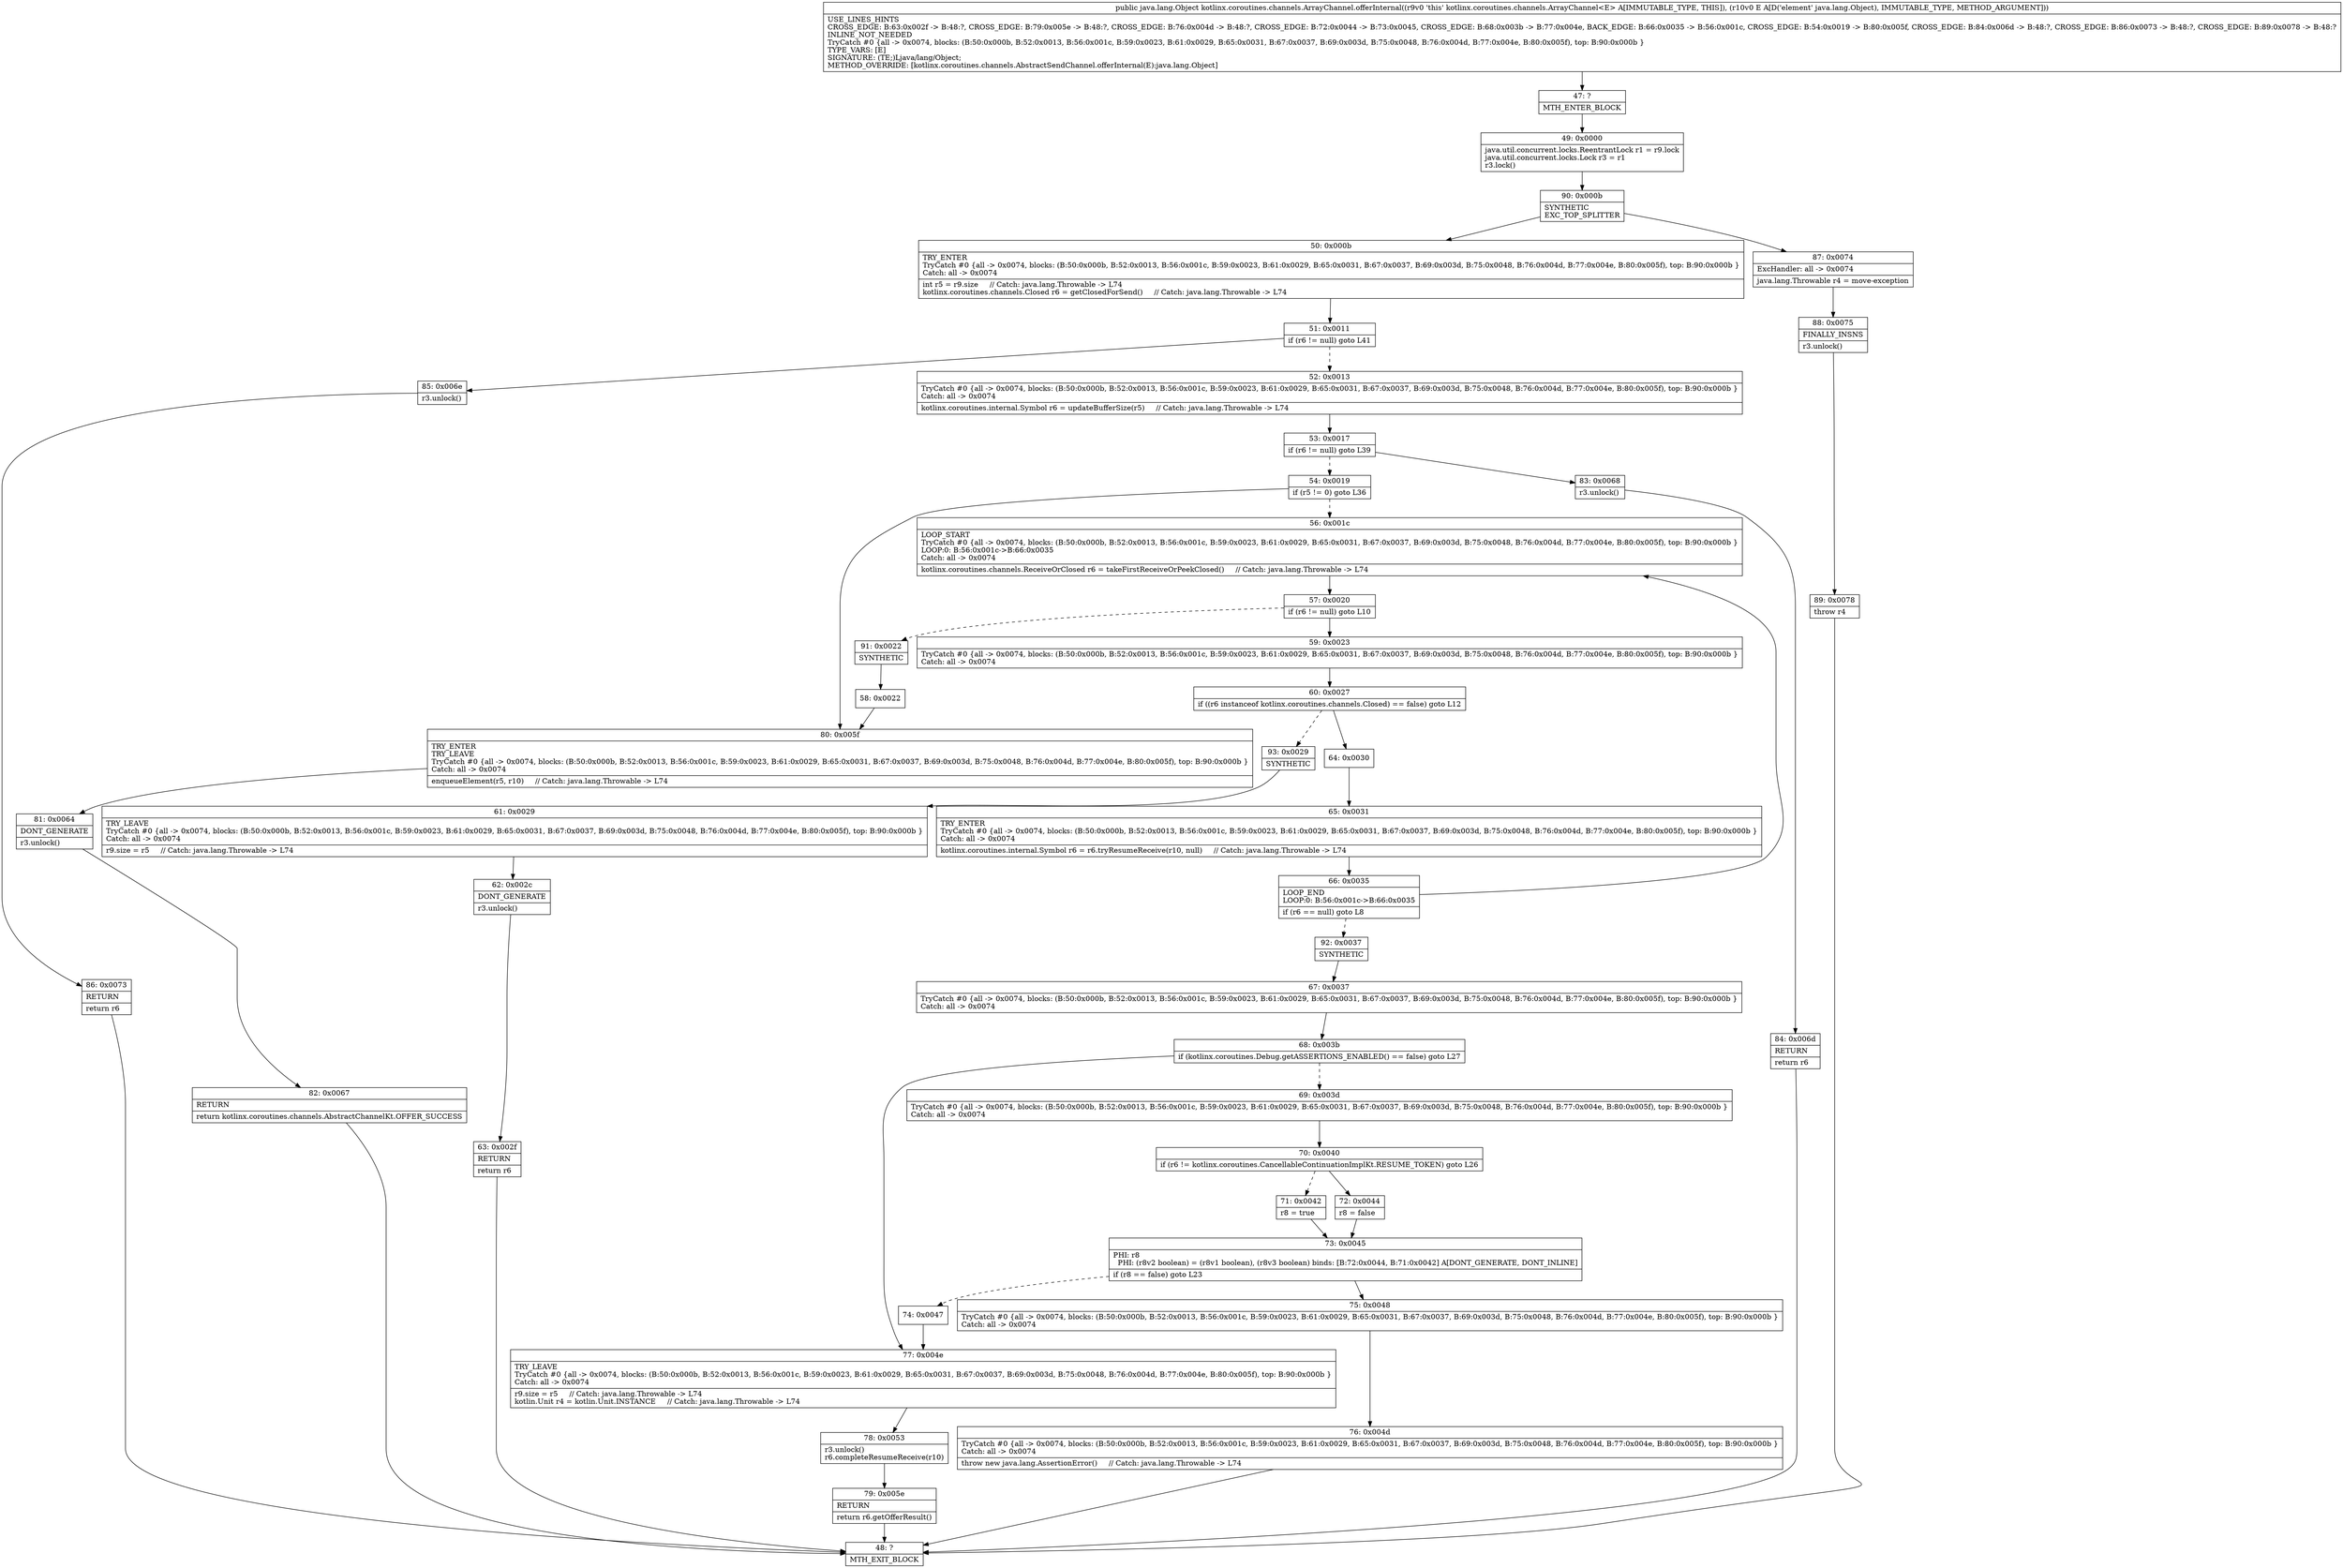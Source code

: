 digraph "CFG forkotlinx.coroutines.channels.ArrayChannel.offerInternal(Ljava\/lang\/Object;)Ljava\/lang\/Object;" {
Node_47 [shape=record,label="{47\:\ ?|MTH_ENTER_BLOCK\l}"];
Node_49 [shape=record,label="{49\:\ 0x0000|java.util.concurrent.locks.ReentrantLock r1 = r9.lock\ljava.util.concurrent.locks.Lock r3 = r1\lr3.lock()\l}"];
Node_90 [shape=record,label="{90\:\ 0x000b|SYNTHETIC\lEXC_TOP_SPLITTER\l}"];
Node_50 [shape=record,label="{50\:\ 0x000b|TRY_ENTER\lTryCatch #0 \{all \-\> 0x0074, blocks: (B:50:0x000b, B:52:0x0013, B:56:0x001c, B:59:0x0023, B:61:0x0029, B:65:0x0031, B:67:0x0037, B:69:0x003d, B:75:0x0048, B:76:0x004d, B:77:0x004e, B:80:0x005f), top: B:90:0x000b \}\lCatch: all \-\> 0x0074\l|int r5 = r9.size     \/\/ Catch: java.lang.Throwable \-\> L74\lkotlinx.coroutines.channels.Closed r6 = getClosedForSend()     \/\/ Catch: java.lang.Throwable \-\> L74\l}"];
Node_51 [shape=record,label="{51\:\ 0x0011|if (r6 != null) goto L41\l}"];
Node_52 [shape=record,label="{52\:\ 0x0013|TryCatch #0 \{all \-\> 0x0074, blocks: (B:50:0x000b, B:52:0x0013, B:56:0x001c, B:59:0x0023, B:61:0x0029, B:65:0x0031, B:67:0x0037, B:69:0x003d, B:75:0x0048, B:76:0x004d, B:77:0x004e, B:80:0x005f), top: B:90:0x000b \}\lCatch: all \-\> 0x0074\l|kotlinx.coroutines.internal.Symbol r6 = updateBufferSize(r5)     \/\/ Catch: java.lang.Throwable \-\> L74\l}"];
Node_53 [shape=record,label="{53\:\ 0x0017|if (r6 != null) goto L39\l}"];
Node_54 [shape=record,label="{54\:\ 0x0019|if (r5 != 0) goto L36\l}"];
Node_56 [shape=record,label="{56\:\ 0x001c|LOOP_START\lTryCatch #0 \{all \-\> 0x0074, blocks: (B:50:0x000b, B:52:0x0013, B:56:0x001c, B:59:0x0023, B:61:0x0029, B:65:0x0031, B:67:0x0037, B:69:0x003d, B:75:0x0048, B:76:0x004d, B:77:0x004e, B:80:0x005f), top: B:90:0x000b \}\lLOOP:0: B:56:0x001c\-\>B:66:0x0035\lCatch: all \-\> 0x0074\l|kotlinx.coroutines.channels.ReceiveOrClosed r6 = takeFirstReceiveOrPeekClosed()     \/\/ Catch: java.lang.Throwable \-\> L74\l}"];
Node_57 [shape=record,label="{57\:\ 0x0020|if (r6 != null) goto L10\l}"];
Node_59 [shape=record,label="{59\:\ 0x0023|TryCatch #0 \{all \-\> 0x0074, blocks: (B:50:0x000b, B:52:0x0013, B:56:0x001c, B:59:0x0023, B:61:0x0029, B:65:0x0031, B:67:0x0037, B:69:0x003d, B:75:0x0048, B:76:0x004d, B:77:0x004e, B:80:0x005f), top: B:90:0x000b \}\lCatch: all \-\> 0x0074\l}"];
Node_60 [shape=record,label="{60\:\ 0x0027|if ((r6 instanceof kotlinx.coroutines.channels.Closed) == false) goto L12\l}"];
Node_64 [shape=record,label="{64\:\ 0x0030}"];
Node_65 [shape=record,label="{65\:\ 0x0031|TRY_ENTER\lTryCatch #0 \{all \-\> 0x0074, blocks: (B:50:0x000b, B:52:0x0013, B:56:0x001c, B:59:0x0023, B:61:0x0029, B:65:0x0031, B:67:0x0037, B:69:0x003d, B:75:0x0048, B:76:0x004d, B:77:0x004e, B:80:0x005f), top: B:90:0x000b \}\lCatch: all \-\> 0x0074\l|kotlinx.coroutines.internal.Symbol r6 = r6.tryResumeReceive(r10, null)     \/\/ Catch: java.lang.Throwable \-\> L74\l}"];
Node_66 [shape=record,label="{66\:\ 0x0035|LOOP_END\lLOOP:0: B:56:0x001c\-\>B:66:0x0035\l|if (r6 == null) goto L8\l}"];
Node_92 [shape=record,label="{92\:\ 0x0037|SYNTHETIC\l}"];
Node_67 [shape=record,label="{67\:\ 0x0037|TryCatch #0 \{all \-\> 0x0074, blocks: (B:50:0x000b, B:52:0x0013, B:56:0x001c, B:59:0x0023, B:61:0x0029, B:65:0x0031, B:67:0x0037, B:69:0x003d, B:75:0x0048, B:76:0x004d, B:77:0x004e, B:80:0x005f), top: B:90:0x000b \}\lCatch: all \-\> 0x0074\l}"];
Node_68 [shape=record,label="{68\:\ 0x003b|if (kotlinx.coroutines.Debug.getASSERTIONS_ENABLED() == false) goto L27\l}"];
Node_69 [shape=record,label="{69\:\ 0x003d|TryCatch #0 \{all \-\> 0x0074, blocks: (B:50:0x000b, B:52:0x0013, B:56:0x001c, B:59:0x0023, B:61:0x0029, B:65:0x0031, B:67:0x0037, B:69:0x003d, B:75:0x0048, B:76:0x004d, B:77:0x004e, B:80:0x005f), top: B:90:0x000b \}\lCatch: all \-\> 0x0074\l}"];
Node_70 [shape=record,label="{70\:\ 0x0040|if (r6 != kotlinx.coroutines.CancellableContinuationImplKt.RESUME_TOKEN) goto L26\l}"];
Node_71 [shape=record,label="{71\:\ 0x0042|r8 = true\l}"];
Node_73 [shape=record,label="{73\:\ 0x0045|PHI: r8 \l  PHI: (r8v2 boolean) = (r8v1 boolean), (r8v3 boolean) binds: [B:72:0x0044, B:71:0x0042] A[DONT_GENERATE, DONT_INLINE]\l|if (r8 == false) goto L23\l}"];
Node_74 [shape=record,label="{74\:\ 0x0047}"];
Node_75 [shape=record,label="{75\:\ 0x0048|TryCatch #0 \{all \-\> 0x0074, blocks: (B:50:0x000b, B:52:0x0013, B:56:0x001c, B:59:0x0023, B:61:0x0029, B:65:0x0031, B:67:0x0037, B:69:0x003d, B:75:0x0048, B:76:0x004d, B:77:0x004e, B:80:0x005f), top: B:90:0x000b \}\lCatch: all \-\> 0x0074\l}"];
Node_76 [shape=record,label="{76\:\ 0x004d|TryCatch #0 \{all \-\> 0x0074, blocks: (B:50:0x000b, B:52:0x0013, B:56:0x001c, B:59:0x0023, B:61:0x0029, B:65:0x0031, B:67:0x0037, B:69:0x003d, B:75:0x0048, B:76:0x004d, B:77:0x004e, B:80:0x005f), top: B:90:0x000b \}\lCatch: all \-\> 0x0074\l|throw new java.lang.AssertionError()     \/\/ Catch: java.lang.Throwable \-\> L74\l}"];
Node_48 [shape=record,label="{48\:\ ?|MTH_EXIT_BLOCK\l}"];
Node_72 [shape=record,label="{72\:\ 0x0044|r8 = false\l}"];
Node_77 [shape=record,label="{77\:\ 0x004e|TRY_LEAVE\lTryCatch #0 \{all \-\> 0x0074, blocks: (B:50:0x000b, B:52:0x0013, B:56:0x001c, B:59:0x0023, B:61:0x0029, B:65:0x0031, B:67:0x0037, B:69:0x003d, B:75:0x0048, B:76:0x004d, B:77:0x004e, B:80:0x005f), top: B:90:0x000b \}\lCatch: all \-\> 0x0074\l|r9.size = r5     \/\/ Catch: java.lang.Throwable \-\> L74\lkotlin.Unit r4 = kotlin.Unit.INSTANCE     \/\/ Catch: java.lang.Throwable \-\> L74\l}"];
Node_78 [shape=record,label="{78\:\ 0x0053|r3.unlock()\lr6.completeResumeReceive(r10)\l}"];
Node_79 [shape=record,label="{79\:\ 0x005e|RETURN\l|return r6.getOfferResult()\l}"];
Node_93 [shape=record,label="{93\:\ 0x0029|SYNTHETIC\l}"];
Node_61 [shape=record,label="{61\:\ 0x0029|TRY_LEAVE\lTryCatch #0 \{all \-\> 0x0074, blocks: (B:50:0x000b, B:52:0x0013, B:56:0x001c, B:59:0x0023, B:61:0x0029, B:65:0x0031, B:67:0x0037, B:69:0x003d, B:75:0x0048, B:76:0x004d, B:77:0x004e, B:80:0x005f), top: B:90:0x000b \}\lCatch: all \-\> 0x0074\l|r9.size = r5     \/\/ Catch: java.lang.Throwable \-\> L74\l}"];
Node_62 [shape=record,label="{62\:\ 0x002c|DONT_GENERATE\l|r3.unlock()\l}"];
Node_63 [shape=record,label="{63\:\ 0x002f|RETURN\l|return r6\l}"];
Node_91 [shape=record,label="{91\:\ 0x0022|SYNTHETIC\l}"];
Node_58 [shape=record,label="{58\:\ 0x0022}"];
Node_80 [shape=record,label="{80\:\ 0x005f|TRY_ENTER\lTRY_LEAVE\lTryCatch #0 \{all \-\> 0x0074, blocks: (B:50:0x000b, B:52:0x0013, B:56:0x001c, B:59:0x0023, B:61:0x0029, B:65:0x0031, B:67:0x0037, B:69:0x003d, B:75:0x0048, B:76:0x004d, B:77:0x004e, B:80:0x005f), top: B:90:0x000b \}\lCatch: all \-\> 0x0074\l|enqueueElement(r5, r10)     \/\/ Catch: java.lang.Throwable \-\> L74\l}"];
Node_81 [shape=record,label="{81\:\ 0x0064|DONT_GENERATE\l|r3.unlock()\l}"];
Node_82 [shape=record,label="{82\:\ 0x0067|RETURN\l|return kotlinx.coroutines.channels.AbstractChannelKt.OFFER_SUCCESS\l}"];
Node_83 [shape=record,label="{83\:\ 0x0068|r3.unlock()\l}"];
Node_84 [shape=record,label="{84\:\ 0x006d|RETURN\l|return r6\l}"];
Node_85 [shape=record,label="{85\:\ 0x006e|r3.unlock()\l}"];
Node_86 [shape=record,label="{86\:\ 0x0073|RETURN\l|return r6\l}"];
Node_87 [shape=record,label="{87\:\ 0x0074|ExcHandler: all \-\> 0x0074\l|java.lang.Throwable r4 = move\-exception\l}"];
Node_88 [shape=record,label="{88\:\ 0x0075|FINALLY_INSNS\l|r3.unlock()\l}"];
Node_89 [shape=record,label="{89\:\ 0x0078|throw r4\l}"];
MethodNode[shape=record,label="{public java.lang.Object kotlinx.coroutines.channels.ArrayChannel.offerInternal((r9v0 'this' kotlinx.coroutines.channels.ArrayChannel\<E\> A[IMMUTABLE_TYPE, THIS]), (r10v0 E A[D('element' java.lang.Object), IMMUTABLE_TYPE, METHOD_ARGUMENT]))  | USE_LINES_HINTS\lCROSS_EDGE: B:63:0x002f \-\> B:48:?, CROSS_EDGE: B:79:0x005e \-\> B:48:?, CROSS_EDGE: B:76:0x004d \-\> B:48:?, CROSS_EDGE: B:72:0x0044 \-\> B:73:0x0045, CROSS_EDGE: B:68:0x003b \-\> B:77:0x004e, BACK_EDGE: B:66:0x0035 \-\> B:56:0x001c, CROSS_EDGE: B:54:0x0019 \-\> B:80:0x005f, CROSS_EDGE: B:84:0x006d \-\> B:48:?, CROSS_EDGE: B:86:0x0073 \-\> B:48:?, CROSS_EDGE: B:89:0x0078 \-\> B:48:?\lINLINE_NOT_NEEDED\lTryCatch #0 \{all \-\> 0x0074, blocks: (B:50:0x000b, B:52:0x0013, B:56:0x001c, B:59:0x0023, B:61:0x0029, B:65:0x0031, B:67:0x0037, B:69:0x003d, B:75:0x0048, B:76:0x004d, B:77:0x004e, B:80:0x005f), top: B:90:0x000b \}\lTYPE_VARS: [E]\lSIGNATURE: (TE;)Ljava\/lang\/Object;\lMETHOD_OVERRIDE: [kotlinx.coroutines.channels.AbstractSendChannel.offerInternal(E):java.lang.Object]\l}"];
MethodNode -> Node_47;Node_47 -> Node_49;
Node_49 -> Node_90;
Node_90 -> Node_50;
Node_90 -> Node_87;
Node_50 -> Node_51;
Node_51 -> Node_52[style=dashed];
Node_51 -> Node_85;
Node_52 -> Node_53;
Node_53 -> Node_54[style=dashed];
Node_53 -> Node_83;
Node_54 -> Node_56[style=dashed];
Node_54 -> Node_80;
Node_56 -> Node_57;
Node_57 -> Node_59;
Node_57 -> Node_91[style=dashed];
Node_59 -> Node_60;
Node_60 -> Node_64;
Node_60 -> Node_93[style=dashed];
Node_64 -> Node_65;
Node_65 -> Node_66;
Node_66 -> Node_56;
Node_66 -> Node_92[style=dashed];
Node_92 -> Node_67;
Node_67 -> Node_68;
Node_68 -> Node_69[style=dashed];
Node_68 -> Node_77;
Node_69 -> Node_70;
Node_70 -> Node_71[style=dashed];
Node_70 -> Node_72;
Node_71 -> Node_73;
Node_73 -> Node_74[style=dashed];
Node_73 -> Node_75;
Node_74 -> Node_77;
Node_75 -> Node_76;
Node_76 -> Node_48;
Node_72 -> Node_73;
Node_77 -> Node_78;
Node_78 -> Node_79;
Node_79 -> Node_48;
Node_93 -> Node_61;
Node_61 -> Node_62;
Node_62 -> Node_63;
Node_63 -> Node_48;
Node_91 -> Node_58;
Node_58 -> Node_80;
Node_80 -> Node_81;
Node_81 -> Node_82;
Node_82 -> Node_48;
Node_83 -> Node_84;
Node_84 -> Node_48;
Node_85 -> Node_86;
Node_86 -> Node_48;
Node_87 -> Node_88;
Node_88 -> Node_89;
Node_89 -> Node_48;
}


